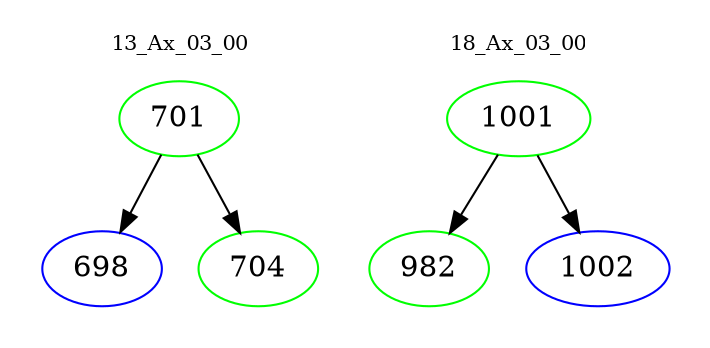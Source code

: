 digraph{
subgraph cluster_0 {
color = white
label = "13_Ax_03_00";
fontsize=10;
T0_701 [label="701", color="green"]
T0_701 -> T0_698 [color="black"]
T0_698 [label="698", color="blue"]
T0_701 -> T0_704 [color="black"]
T0_704 [label="704", color="green"]
}
subgraph cluster_1 {
color = white
label = "18_Ax_03_00";
fontsize=10;
T1_1001 [label="1001", color="green"]
T1_1001 -> T1_982 [color="black"]
T1_982 [label="982", color="green"]
T1_1001 -> T1_1002 [color="black"]
T1_1002 [label="1002", color="blue"]
}
}
